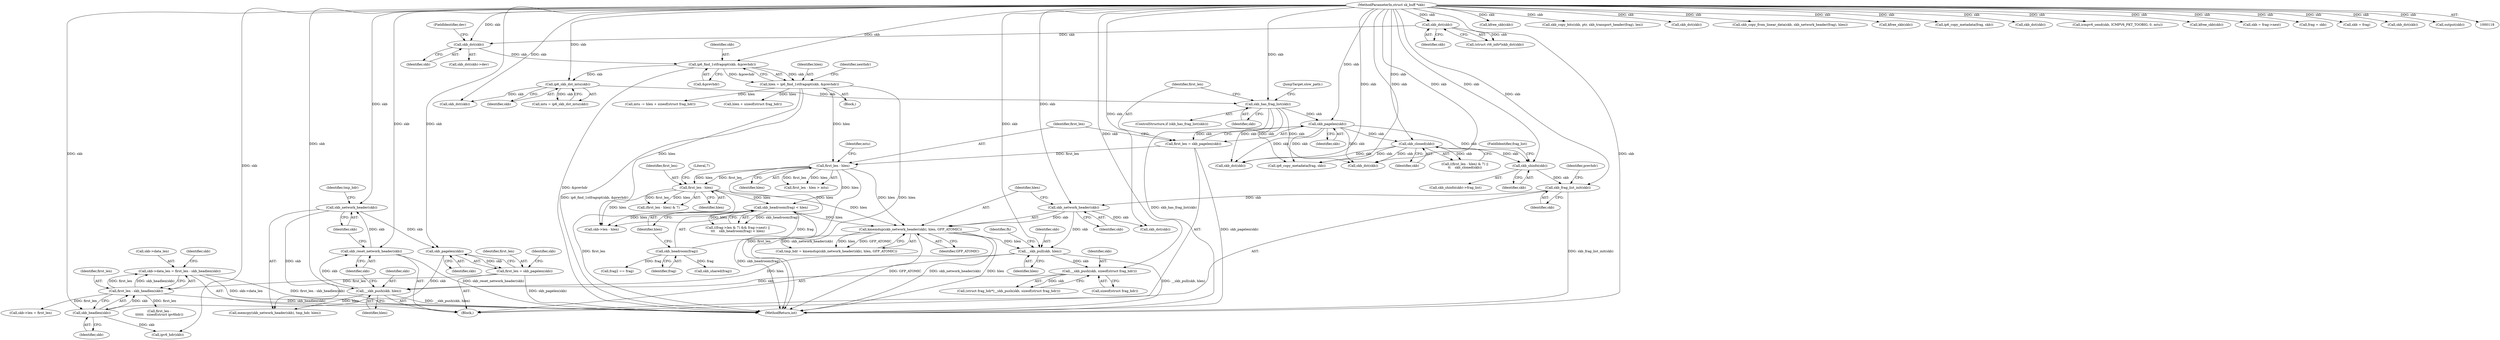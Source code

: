 digraph "0_linux_87c48fa3b4630905f98268dde838ee43626a060c_1@integer" {
"1000416" [label="(Call,skb->data_len = first_len - skb_headlen(skb))"];
"1000420" [label="(Call,first_len - skb_headlen(skb))"];
"1000412" [label="(Call,first_len = skb_pagelen(skb))"];
"1000414" [label="(Call,skb_pagelen(skb))"];
"1000384" [label="(Call,skb_network_header(skb))"];
"1000381" [label="(Call,skb_reset_network_header(skb))"];
"1000378" [label="(Call,__skb_push(skb, hlen))"];
"1000374" [label="(Call,__skb_push(skb, sizeof(struct frag_hdr)))"];
"1000367" [label="(Call,__skb_pull(skb, hlen))"];
"1000350" [label="(Call,skb_network_header(skb))"];
"1000341" [label="(Call,skb_frag_list_init(skb))"];
"1000338" [label="(Call,skb_shinfo(skb))"];
"1000271" [label="(Call,skb_cloned(skb))"];
"1000255" [label="(Call,skb_pagelen(skb))"];
"1000249" [label="(Call,skb_has_frag_list(skb))"];
"1000186" [label="(Call,ip6_skb_dst_mtu(skb))"];
"1000176" [label="(Call,ip6_find_1stfragopt(skb, &prevhdr))"];
"1000171" [label="(Call,skb_dst(skb))"];
"1000128" [label="(Call,skb_dst(skb))"];
"1000119" [label="(MethodParameterIn,struct sk_buff *skb)"];
"1000349" [label="(Call,kmemdup(skb_network_header(skb), hlen, GFP_ATOMIC))"];
"1000267" [label="(Call,first_len - hlen)"];
"1000261" [label="(Call,first_len - hlen)"];
"1000253" [label="(Call,first_len = skb_pagelen(skb))"];
"1000174" [label="(Call,hlen = ip6_find_1stfragopt(skb, &prevhdr))"];
"1000292" [label="(Call,skb_headroom(frag) < hlen)"];
"1000293" [label="(Call,skb_headroom(frag))"];
"1000422" [label="(Call,skb_headlen(skb))"];
"1000643" [label="(Call,skb->len - hlen)"];
"1000177" [label="(Identifier,skb)"];
"1000254" [label="(Identifier,first_len)"];
"1000868" [label="(Call,kfree_skb(skb))"];
"1000269" [label="(Identifier,hlen)"];
"1000383" [label="(Call,memcpy(skb_network_header(skb), tmp_hdr, hlen))"];
"1000435" [label="(Call,first_len -\n\t\t\t\t\t\t   sizeof(struct ipv6hdr))"];
"1000170" [label="(Call,skb_dst(skb)->dev)"];
"1000347" [label="(Call,tmp_hdr = kmemdup(skb_network_header(skb), hlen, GFP_ATOMIC))"];
"1000256" [label="(Identifier,skb)"];
"1000266" [label="(Call,(first_len - hlen) & 7)"];
"1000249" [label="(Call,skb_has_frag_list(skb))"];
"1000262" [label="(Identifier,first_len)"];
"1000171" [label="(Call,skb_dst(skb))"];
"1000178" [label="(Call,&prevhdr)"];
"1000413" [label="(Identifier,first_len)"];
"1000794" [label="(Call,skb_copy_bits(skb, ptr, skb_transport_header(frag), len))"];
"1000129" [label="(Identifier,skb)"];
"1000337" [label="(Call,skb_shinfo(skb)->frag_list)"];
"1000865" [label="(Call,skb_dst(skb))"];
"1000422" [label="(Call,skb_headlen(skb))"];
"1000760" [label="(Call,skb_copy_from_linear_data(skb, skb_network_header(frag), hlen))"];
"1000424" [label="(Call,skb->len = first_len)"];
"1000371" [label="(Identifier,fh)"];
"1000271" [label="(Call,skb_cloned(skb))"];
"1000381" [label="(Call,skb_reset_network_header(skb))"];
"1000292" [label="(Call,skb_headroom(frag) < hlen)"];
"1000219" [label="(Call,kfree_skb(skb))"];
"1000176" [label="(Call,ip6_find_1stfragopt(skb, &prevhdr))"];
"1000242" [label="(Call,mtu -= hlen + sizeof(struct frag_hdr))"];
"1000529" [label="(Call,ip6_copy_metadata(frag, skb))"];
"1000173" [label="(FieldIdentifier,dev)"];
"1000128" [label="(Call,skb_dst(skb))"];
"1000205" [label="(Call,skb_dst(skb))"];
"1000352" [label="(Identifier,hlen)"];
"1000244" [label="(Call,hlen + sizeof(struct frag_hdr))"];
"1000264" [label="(Identifier,mtu)"];
"1000261" [label="(Call,first_len - hlen)"];
"1000710" [label="(Call,ip6_copy_metadata(frag, skb))"];
"1000216" [label="(Call,skb_dst(skb))"];
"1000184" [label="(Call,mtu = ip6_skb_dst_mtu(skb))"];
"1000367" [label="(Call,__skb_pull(skb, hlen))"];
"1000175" [label="(Identifier,hlen)"];
"1000250" [label="(Identifier,skb)"];
"1000376" [label="(Call,sizeof(struct frag_hdr))"];
"1000172" [label="(Identifier,skb)"];
"1000268" [label="(Identifier,first_len)"];
"1000260" [label="(Call,first_len - hlen > mtu)"];
"1000345" [label="(Identifier,prevhdr)"];
"1000380" [label="(Identifier,hlen)"];
"1000251" [label="(Block,)"];
"1000174" [label="(Call,hlen = ip6_find_1stfragopt(skb, &prevhdr))"];
"1000414" [label="(Call,skb_pagelen(skb))"];
"1000126" [label="(Call,(struct rt6_info*)skb_dst(skb))"];
"1000270" [label="(Literal,7)"];
"1000375" [label="(Identifier,skb)"];
"1000385" [label="(Identifier,skb)"];
"1000426" [label="(Identifier,skb)"];
"1000418" [label="(Identifier,skb)"];
"1000208" [label="(Call,icmpv6_send(skb, ICMPV6_PKT_TOOBIG, 0, mtu))"];
"1000186" [label="(Call,ip6_skb_dst_mtu(skb))"];
"1000379" [label="(Identifier,skb)"];
"1000267" [label="(Call,first_len - hlen)"];
"1000368" [label="(Identifier,skb)"];
"1000339" [label="(Identifier,skb)"];
"1000640" [label="(JumpTarget,slow_path:)"];
"1000121" [label="(Block,)"];
"1000619" [label="(Call,frag2 == frag)"];
"1000351" [label="(Identifier,skb)"];
"1000295" [label="(Identifier,hlen)"];
"1000412" [label="(Call,first_len = skb_pagelen(skb))"];
"1000417" [label="(Call,skb->data_len)"];
"1000265" [label="(Call,((first_len - hlen) & 7) ||\n\t\t    skb_cloned(skb))"];
"1000423" [label="(Identifier,skb)"];
"1000420" [label="(Call,first_len - skb_headlen(skb))"];
"1000341" [label="(Call,skb_frag_list_init(skb))"];
"1000384" [label="(Call,skb_network_header(skb))"];
"1000350" [label="(Call,skb_network_header(skb))"];
"1000431" [label="(Call,ipv6_hdr(skb))"];
"1000382" [label="(Identifier,skb)"];
"1000272" [label="(Identifier,skb)"];
"1000857" [label="(Call,kfree_skb(skb))"];
"1000298" [label="(Call,skb_shared(frag))"];
"1000349" [label="(Call,kmemdup(skb_network_header(skb), hlen, GFP_ATOMIC))"];
"1000591" [label="(Call,skb = frag->next)"];
"1000598" [label="(Call,frag = skb)"];
"1000415" [label="(Identifier,skb)"];
"1000263" [label="(Identifier,hlen)"];
"1000854" [label="(Call,skb_dst(skb))"];
"1000293" [label="(Call,skb_headroom(frag))"];
"1000553" [label="(Call,skb = frag)"];
"1000187" [label="(Identifier,skb)"];
"1000248" [label="(ControlStructure,if (skb_has_frag_list(skb)))"];
"1000386" [label="(Identifier,tmp_hdr)"];
"1000361" [label="(Call,skb_dst(skb))"];
"1000294" [label="(Identifier,frag)"];
"1000338" [label="(Call,skb_shinfo(skb))"];
"1000342" [label="(Identifier,skb)"];
"1000369" [label="(Identifier,hlen)"];
"1000181" [label="(Identifier,nexthdr)"];
"1000253" [label="(Call,first_len = skb_pagelen(skb))"];
"1000374" [label="(Call,__skb_push(skb, sizeof(struct frag_hdr)))"];
"1000372" [label="(Call,(struct frag_hdr*)__skb_push(skb, sizeof(struct frag_hdr)))"];
"1000848" [label="(Call,skb_dst(skb))"];
"1000340" [label="(FieldIdentifier,frag_list)"];
"1000416" [label="(Call,skb->data_len = first_len - skb_headlen(skb))"];
"1000872" [label="(MethodReturn,int)"];
"1000282" [label="(Call,((frag->len & 7) && frag->next) ||\n\t\t\t    skb_headroom(frag) < hlen)"];
"1000353" [label="(Identifier,GFP_ATOMIC)"];
"1000378" [label="(Call,__skb_push(skb, hlen))"];
"1000421" [label="(Identifier,first_len)"];
"1000534" [label="(Call,output(skb))"];
"1000255" [label="(Call,skb_pagelen(skb))"];
"1000702" [label="(Call,skb_dst(skb))"];
"1000119" [label="(MethodParameterIn,struct sk_buff *skb)"];
"1000416" -> "1000251"  [label="AST: "];
"1000416" -> "1000420"  [label="CFG: "];
"1000417" -> "1000416"  [label="AST: "];
"1000420" -> "1000416"  [label="AST: "];
"1000426" -> "1000416"  [label="CFG: "];
"1000416" -> "1000872"  [label="DDG: first_len - skb_headlen(skb)"];
"1000416" -> "1000872"  [label="DDG: skb->data_len"];
"1000420" -> "1000416"  [label="DDG: first_len"];
"1000420" -> "1000416"  [label="DDG: skb_headlen(skb)"];
"1000420" -> "1000422"  [label="CFG: "];
"1000421" -> "1000420"  [label="AST: "];
"1000422" -> "1000420"  [label="AST: "];
"1000420" -> "1000872"  [label="DDG: skb_headlen(skb)"];
"1000412" -> "1000420"  [label="DDG: first_len"];
"1000422" -> "1000420"  [label="DDG: skb"];
"1000420" -> "1000424"  [label="DDG: first_len"];
"1000420" -> "1000435"  [label="DDG: first_len"];
"1000412" -> "1000251"  [label="AST: "];
"1000412" -> "1000414"  [label="CFG: "];
"1000413" -> "1000412"  [label="AST: "];
"1000414" -> "1000412"  [label="AST: "];
"1000418" -> "1000412"  [label="CFG: "];
"1000412" -> "1000872"  [label="DDG: skb_pagelen(skb)"];
"1000414" -> "1000412"  [label="DDG: skb"];
"1000414" -> "1000415"  [label="CFG: "];
"1000415" -> "1000414"  [label="AST: "];
"1000384" -> "1000414"  [label="DDG: skb"];
"1000119" -> "1000414"  [label="DDG: skb"];
"1000414" -> "1000422"  [label="DDG: skb"];
"1000384" -> "1000383"  [label="AST: "];
"1000384" -> "1000385"  [label="CFG: "];
"1000385" -> "1000384"  [label="AST: "];
"1000386" -> "1000384"  [label="CFG: "];
"1000384" -> "1000383"  [label="DDG: skb"];
"1000381" -> "1000384"  [label="DDG: skb"];
"1000119" -> "1000384"  [label="DDG: skb"];
"1000381" -> "1000251"  [label="AST: "];
"1000381" -> "1000382"  [label="CFG: "];
"1000382" -> "1000381"  [label="AST: "];
"1000385" -> "1000381"  [label="CFG: "];
"1000381" -> "1000872"  [label="DDG: skb_reset_network_header(skb)"];
"1000378" -> "1000381"  [label="DDG: skb"];
"1000119" -> "1000381"  [label="DDG: skb"];
"1000378" -> "1000251"  [label="AST: "];
"1000378" -> "1000380"  [label="CFG: "];
"1000379" -> "1000378"  [label="AST: "];
"1000380" -> "1000378"  [label="AST: "];
"1000382" -> "1000378"  [label="CFG: "];
"1000378" -> "1000872"  [label="DDG: __skb_push(skb, hlen)"];
"1000374" -> "1000378"  [label="DDG: skb"];
"1000119" -> "1000378"  [label="DDG: skb"];
"1000367" -> "1000378"  [label="DDG: hlen"];
"1000378" -> "1000383"  [label="DDG: hlen"];
"1000374" -> "1000372"  [label="AST: "];
"1000374" -> "1000376"  [label="CFG: "];
"1000375" -> "1000374"  [label="AST: "];
"1000376" -> "1000374"  [label="AST: "];
"1000372" -> "1000374"  [label="CFG: "];
"1000374" -> "1000372"  [label="DDG: skb"];
"1000367" -> "1000374"  [label="DDG: skb"];
"1000119" -> "1000374"  [label="DDG: skb"];
"1000367" -> "1000251"  [label="AST: "];
"1000367" -> "1000369"  [label="CFG: "];
"1000368" -> "1000367"  [label="AST: "];
"1000369" -> "1000367"  [label="AST: "];
"1000371" -> "1000367"  [label="CFG: "];
"1000367" -> "1000872"  [label="DDG: __skb_pull(skb, hlen)"];
"1000350" -> "1000367"  [label="DDG: skb"];
"1000119" -> "1000367"  [label="DDG: skb"];
"1000349" -> "1000367"  [label="DDG: hlen"];
"1000350" -> "1000349"  [label="AST: "];
"1000350" -> "1000351"  [label="CFG: "];
"1000351" -> "1000350"  [label="AST: "];
"1000352" -> "1000350"  [label="CFG: "];
"1000350" -> "1000349"  [label="DDG: skb"];
"1000341" -> "1000350"  [label="DDG: skb"];
"1000119" -> "1000350"  [label="DDG: skb"];
"1000350" -> "1000361"  [label="DDG: skb"];
"1000341" -> "1000251"  [label="AST: "];
"1000341" -> "1000342"  [label="CFG: "];
"1000342" -> "1000341"  [label="AST: "];
"1000345" -> "1000341"  [label="CFG: "];
"1000341" -> "1000872"  [label="DDG: skb_frag_list_init(skb)"];
"1000338" -> "1000341"  [label="DDG: skb"];
"1000119" -> "1000341"  [label="DDG: skb"];
"1000338" -> "1000337"  [label="AST: "];
"1000338" -> "1000339"  [label="CFG: "];
"1000339" -> "1000338"  [label="AST: "];
"1000340" -> "1000338"  [label="CFG: "];
"1000271" -> "1000338"  [label="DDG: skb"];
"1000255" -> "1000338"  [label="DDG: skb"];
"1000119" -> "1000338"  [label="DDG: skb"];
"1000271" -> "1000265"  [label="AST: "];
"1000271" -> "1000272"  [label="CFG: "];
"1000272" -> "1000271"  [label="AST: "];
"1000265" -> "1000271"  [label="CFG: "];
"1000271" -> "1000265"  [label="DDG: skb"];
"1000255" -> "1000271"  [label="DDG: skb"];
"1000119" -> "1000271"  [label="DDG: skb"];
"1000271" -> "1000702"  [label="DDG: skb"];
"1000271" -> "1000710"  [label="DDG: skb"];
"1000271" -> "1000854"  [label="DDG: skb"];
"1000255" -> "1000253"  [label="AST: "];
"1000255" -> "1000256"  [label="CFG: "];
"1000256" -> "1000255"  [label="AST: "];
"1000253" -> "1000255"  [label="CFG: "];
"1000255" -> "1000253"  [label="DDG: skb"];
"1000249" -> "1000255"  [label="DDG: skb"];
"1000119" -> "1000255"  [label="DDG: skb"];
"1000255" -> "1000702"  [label="DDG: skb"];
"1000255" -> "1000710"  [label="DDG: skb"];
"1000255" -> "1000854"  [label="DDG: skb"];
"1000249" -> "1000248"  [label="AST: "];
"1000249" -> "1000250"  [label="CFG: "];
"1000250" -> "1000249"  [label="AST: "];
"1000254" -> "1000249"  [label="CFG: "];
"1000640" -> "1000249"  [label="CFG: "];
"1000249" -> "1000872"  [label="DDG: skb_has_frag_list(skb)"];
"1000186" -> "1000249"  [label="DDG: skb"];
"1000119" -> "1000249"  [label="DDG: skb"];
"1000249" -> "1000702"  [label="DDG: skb"];
"1000249" -> "1000710"  [label="DDG: skb"];
"1000249" -> "1000854"  [label="DDG: skb"];
"1000186" -> "1000184"  [label="AST: "];
"1000186" -> "1000187"  [label="CFG: "];
"1000187" -> "1000186"  [label="AST: "];
"1000184" -> "1000186"  [label="CFG: "];
"1000186" -> "1000184"  [label="DDG: skb"];
"1000176" -> "1000186"  [label="DDG: skb"];
"1000119" -> "1000186"  [label="DDG: skb"];
"1000186" -> "1000205"  [label="DDG: skb"];
"1000176" -> "1000174"  [label="AST: "];
"1000176" -> "1000178"  [label="CFG: "];
"1000177" -> "1000176"  [label="AST: "];
"1000178" -> "1000176"  [label="AST: "];
"1000174" -> "1000176"  [label="CFG: "];
"1000176" -> "1000872"  [label="DDG: &prevhdr"];
"1000176" -> "1000174"  [label="DDG: skb"];
"1000176" -> "1000174"  [label="DDG: &prevhdr"];
"1000171" -> "1000176"  [label="DDG: skb"];
"1000119" -> "1000176"  [label="DDG: skb"];
"1000171" -> "1000170"  [label="AST: "];
"1000171" -> "1000172"  [label="CFG: "];
"1000172" -> "1000171"  [label="AST: "];
"1000173" -> "1000171"  [label="CFG: "];
"1000128" -> "1000171"  [label="DDG: skb"];
"1000119" -> "1000171"  [label="DDG: skb"];
"1000128" -> "1000126"  [label="AST: "];
"1000128" -> "1000129"  [label="CFG: "];
"1000129" -> "1000128"  [label="AST: "];
"1000126" -> "1000128"  [label="CFG: "];
"1000128" -> "1000126"  [label="DDG: skb"];
"1000119" -> "1000128"  [label="DDG: skb"];
"1000119" -> "1000118"  [label="AST: "];
"1000119" -> "1000872"  [label="DDG: skb"];
"1000119" -> "1000205"  [label="DDG: skb"];
"1000119" -> "1000208"  [label="DDG: skb"];
"1000119" -> "1000216"  [label="DDG: skb"];
"1000119" -> "1000219"  [label="DDG: skb"];
"1000119" -> "1000361"  [label="DDG: skb"];
"1000119" -> "1000422"  [label="DDG: skb"];
"1000119" -> "1000431"  [label="DDG: skb"];
"1000119" -> "1000529"  [label="DDG: skb"];
"1000119" -> "1000534"  [label="DDG: skb"];
"1000119" -> "1000553"  [label="DDG: skb"];
"1000119" -> "1000591"  [label="DDG: skb"];
"1000119" -> "1000598"  [label="DDG: skb"];
"1000119" -> "1000702"  [label="DDG: skb"];
"1000119" -> "1000710"  [label="DDG: skb"];
"1000119" -> "1000760"  [label="DDG: skb"];
"1000119" -> "1000794"  [label="DDG: skb"];
"1000119" -> "1000848"  [label="DDG: skb"];
"1000119" -> "1000854"  [label="DDG: skb"];
"1000119" -> "1000857"  [label="DDG: skb"];
"1000119" -> "1000865"  [label="DDG: skb"];
"1000119" -> "1000868"  [label="DDG: skb"];
"1000349" -> "1000347"  [label="AST: "];
"1000349" -> "1000353"  [label="CFG: "];
"1000352" -> "1000349"  [label="AST: "];
"1000353" -> "1000349"  [label="AST: "];
"1000347" -> "1000349"  [label="CFG: "];
"1000349" -> "1000872"  [label="DDG: GFP_ATOMIC"];
"1000349" -> "1000872"  [label="DDG: skb_network_header(skb)"];
"1000349" -> "1000872"  [label="DDG: hlen"];
"1000349" -> "1000347"  [label="DDG: skb_network_header(skb)"];
"1000349" -> "1000347"  [label="DDG: hlen"];
"1000349" -> "1000347"  [label="DDG: GFP_ATOMIC"];
"1000267" -> "1000349"  [label="DDG: hlen"];
"1000261" -> "1000349"  [label="DDG: hlen"];
"1000292" -> "1000349"  [label="DDG: hlen"];
"1000267" -> "1000266"  [label="AST: "];
"1000267" -> "1000269"  [label="CFG: "];
"1000268" -> "1000267"  [label="AST: "];
"1000269" -> "1000267"  [label="AST: "];
"1000270" -> "1000267"  [label="CFG: "];
"1000267" -> "1000872"  [label="DDG: first_len"];
"1000267" -> "1000266"  [label="DDG: first_len"];
"1000267" -> "1000266"  [label="DDG: hlen"];
"1000261" -> "1000267"  [label="DDG: first_len"];
"1000261" -> "1000267"  [label="DDG: hlen"];
"1000267" -> "1000292"  [label="DDG: hlen"];
"1000267" -> "1000643"  [label="DDG: hlen"];
"1000261" -> "1000260"  [label="AST: "];
"1000261" -> "1000263"  [label="CFG: "];
"1000262" -> "1000261"  [label="AST: "];
"1000263" -> "1000261"  [label="AST: "];
"1000264" -> "1000261"  [label="CFG: "];
"1000261" -> "1000872"  [label="DDG: first_len"];
"1000261" -> "1000260"  [label="DDG: first_len"];
"1000261" -> "1000260"  [label="DDG: hlen"];
"1000253" -> "1000261"  [label="DDG: first_len"];
"1000174" -> "1000261"  [label="DDG: hlen"];
"1000261" -> "1000292"  [label="DDG: hlen"];
"1000261" -> "1000643"  [label="DDG: hlen"];
"1000253" -> "1000251"  [label="AST: "];
"1000254" -> "1000253"  [label="AST: "];
"1000262" -> "1000253"  [label="CFG: "];
"1000253" -> "1000872"  [label="DDG: skb_pagelen(skb)"];
"1000174" -> "1000121"  [label="AST: "];
"1000175" -> "1000174"  [label="AST: "];
"1000181" -> "1000174"  [label="CFG: "];
"1000174" -> "1000872"  [label="DDG: ip6_find_1stfragopt(skb, &prevhdr)"];
"1000174" -> "1000872"  [label="DDG: hlen"];
"1000174" -> "1000242"  [label="DDG: hlen"];
"1000174" -> "1000244"  [label="DDG: hlen"];
"1000174" -> "1000643"  [label="DDG: hlen"];
"1000292" -> "1000282"  [label="AST: "];
"1000292" -> "1000295"  [label="CFG: "];
"1000293" -> "1000292"  [label="AST: "];
"1000295" -> "1000292"  [label="AST: "];
"1000282" -> "1000292"  [label="CFG: "];
"1000292" -> "1000872"  [label="DDG: skb_headroom(frag)"];
"1000292" -> "1000282"  [label="DDG: skb_headroom(frag)"];
"1000292" -> "1000282"  [label="DDG: hlen"];
"1000293" -> "1000292"  [label="DDG: frag"];
"1000292" -> "1000643"  [label="DDG: hlen"];
"1000293" -> "1000294"  [label="CFG: "];
"1000294" -> "1000293"  [label="AST: "];
"1000295" -> "1000293"  [label="CFG: "];
"1000293" -> "1000298"  [label="DDG: frag"];
"1000293" -> "1000619"  [label="DDG: frag"];
"1000422" -> "1000423"  [label="CFG: "];
"1000423" -> "1000422"  [label="AST: "];
"1000422" -> "1000431"  [label="DDG: skb"];
}

